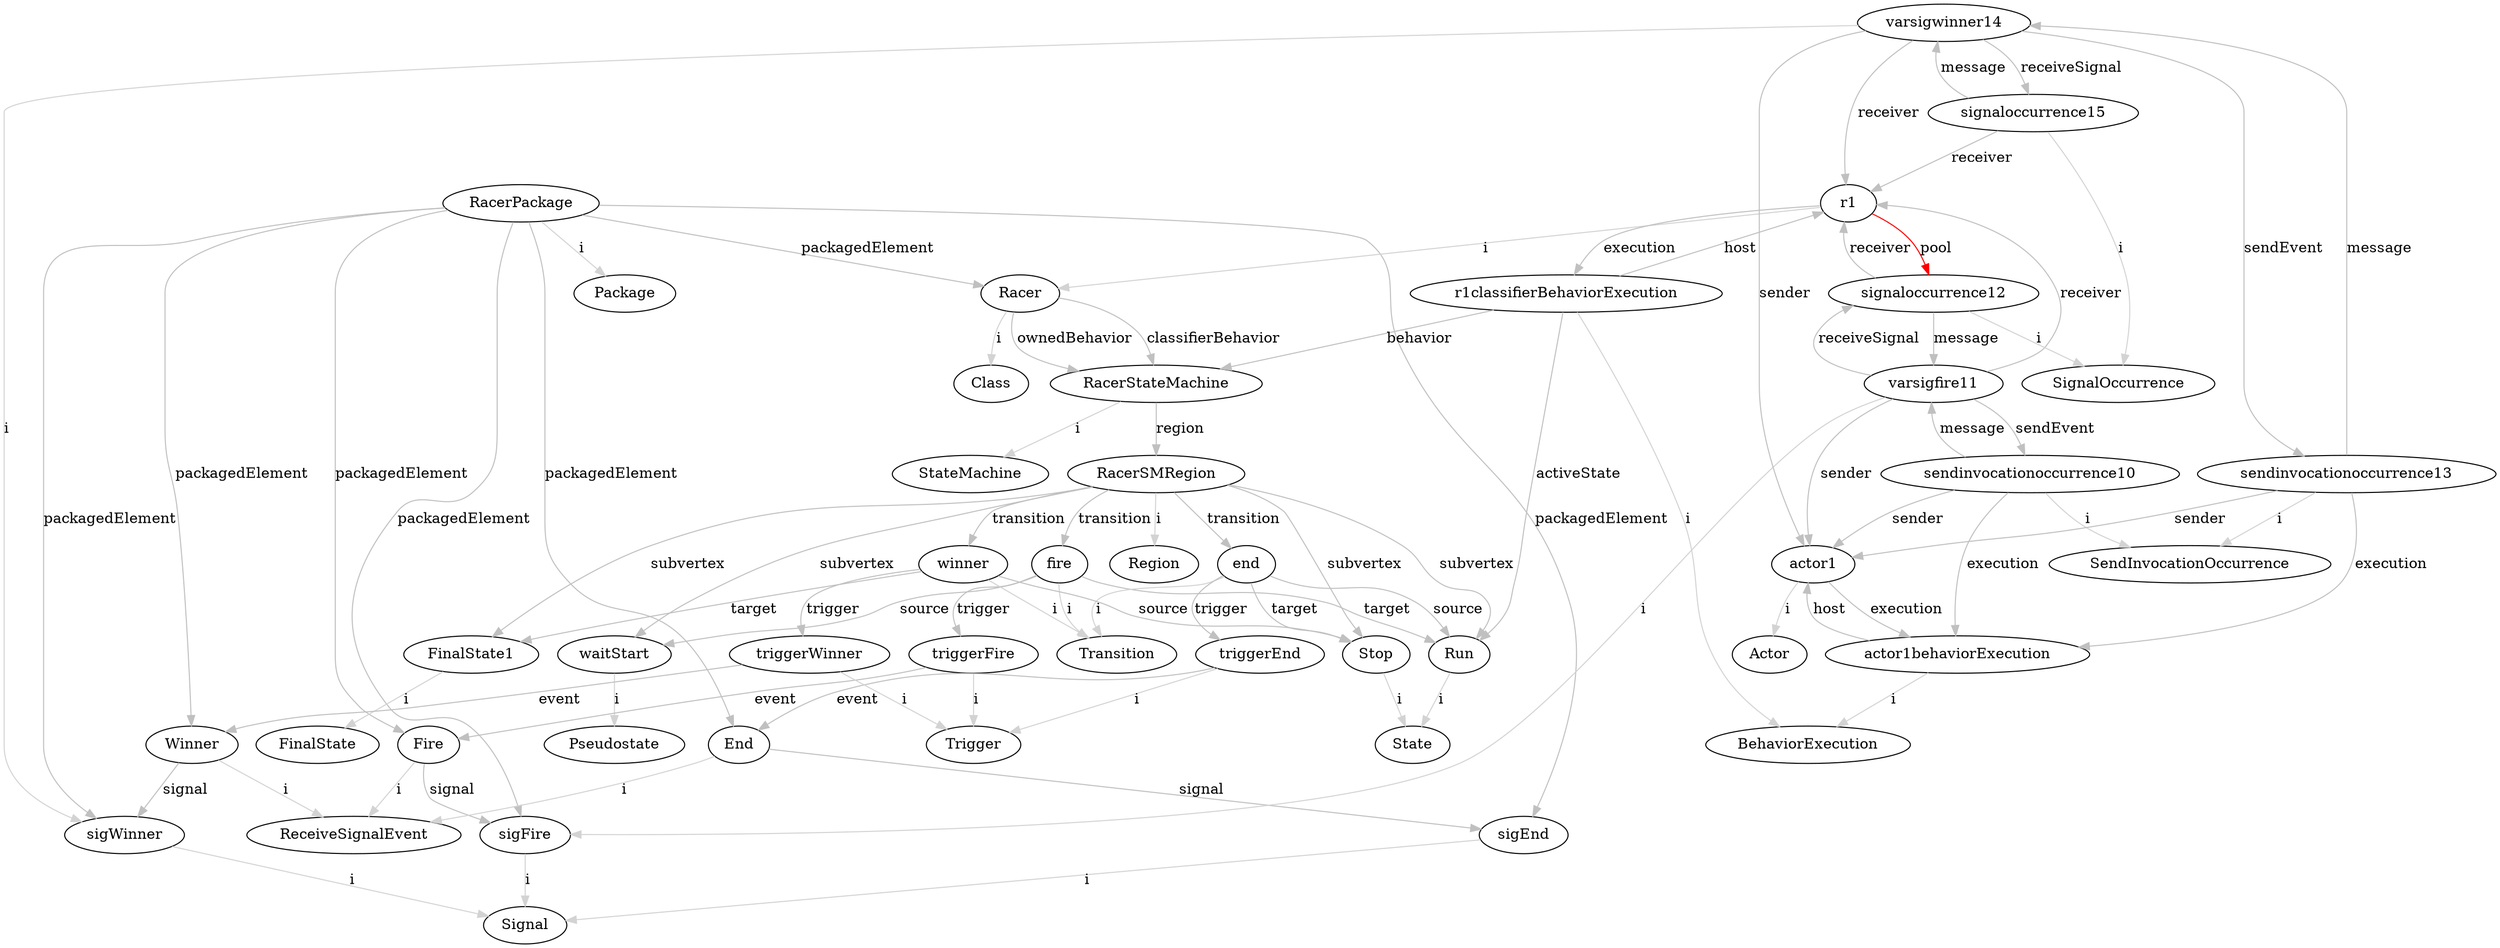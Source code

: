 digraph umlMetamodel {
	"RacerPackage" -> "Package" [label="i", color="lightgrey"]
	"RacerPackage" -> "Racer" [label="packagedElement", color="grey"]
	"Racer" -> "Class" [label="i", color="lightgrey"]
	"Racer" -> "RacerStateMachine" [label="classifierBehavior", color="grey"]
	"Racer" -> "RacerStateMachine" [label="ownedBehavior", color="grey"]
	"RacerStateMachine" -> "StateMachine" [label="i", color="lightgrey"]
	"RacerStateMachine" -> "RacerSMRegion" [label="region", color="grey"]
	"RacerSMRegion" -> "Region" [label="i", color="lightgrey"]
	"RacerSMRegion" -> "waitStart" [label="subvertex", color="grey"]
	"waitStart" -> "Pseudostate" [label="i", color="lightgrey"]
	"RacerSMRegion" -> "Run" [label="subvertex", color="grey"]
	"Run" -> "State" [label="i", color="lightgrey"]
	"RacerSMRegion" -> "Stop" [label="subvertex", color="grey"]
	"Stop" -> "State" [label="i", color="lightgrey"]
	"RacerSMRegion" -> "FinalState1" [label="subvertex", color="grey"]
	"FinalState1" -> "FinalState" [label="i", color="lightgrey"]
	"RacerSMRegion" -> "fire" [label="transition", color="grey"]
	"fire" -> "Transition" [label="i", color="lightgrey"]
	"fire" -> "waitStart" [label="source", color="grey"]
	"fire" -> "Run" [label="target", color="grey"]
	"fire" -> "triggerFire" [label="trigger", color="grey"]
	"triggerFire" -> "Trigger" [label="i", color="lightgrey"]
	"triggerFire" -> "Fire" [label="event", color="grey"]
	"RacerSMRegion" -> "end" [label="transition", color="grey"]
	"end" -> "Transition" [label="i", color="lightgrey"]
	"end" -> "Run" [label="source", color="grey"]
	"end" -> "Stop" [label="target", color="grey"]
	"end" -> "triggerEnd" [label="trigger", color="grey"]
	"triggerEnd" -> "Trigger" [label="i", color="lightgrey"]
	"triggerEnd" -> "End" [label="event", color="grey"]
	"RacerSMRegion" -> "winner" [label="transition", color="grey"]
	"winner" -> "Transition" [label="i", color="lightgrey"]
	"winner" -> "Stop" [label="source", color="grey"]
	"winner" -> "FinalState1" [label="target", color="grey"]
	"winner" -> "triggerWinner" [label="trigger", color="grey"]
	"triggerWinner" -> "Trigger" [label="i", color="lightgrey"]
	"triggerWinner" -> "Winner" [label="event", color="grey"]
	"RacerPackage" -> "sigFire" [label="packagedElement", color="grey"]
	"sigFire" -> "Signal" [label="i", color="lightgrey"]
	"RacerPackage" -> "Fire" [label="packagedElement", color="grey"]
	"Fire" -> "ReceiveSignalEvent" [label="i", color="lightgrey"]
	"Fire" -> "sigFire" [label="signal", color="grey"]
	"RacerPackage" -> "sigEnd" [label="packagedElement", color="grey"]
	"sigEnd" -> "Signal" [label="i", color="lightgrey"]
	"RacerPackage" -> "End" [label="packagedElement", color="grey"]
	"End" -> "ReceiveSignalEvent" [label="i", color="lightgrey"]
	"End" -> "sigEnd" [label="signal", color="grey"]
	"RacerPackage" -> "sigWinner" [label="packagedElement", color="grey"]
	"sigWinner" -> "Signal" [label="i", color="lightgrey"]
	"RacerPackage" -> "Winner" [label="packagedElement", color="grey"]
	"Winner" -> "ReceiveSignalEvent" [label="i", color="lightgrey"]
	"Winner" -> "sigWinner" [label="signal", color="grey"]
	"r1" -> "Racer" [label="i", color="lightgrey"]
	"r1classifierBehaviorExecution" -> "BehaviorExecution" [label="i", color="lightgrey"]
	"r1" -> "r1classifierBehaviorExecution" [label="execution", color="grey"]
	"r1classifierBehaviorExecution" -> "r1" [label="host", color="grey"]
	"r1classifierBehaviorExecution" -> "RacerStateMachine" [label="behavior", color="grey"]
	"r1classifierBehaviorExecution" -> "Run" [label="activeState", color="grey"]
	"actor1" -> "Actor" [label="i", color="lightgrey"]
	"actor1behaviorExecution" -> "BehaviorExecution" [label="i", color="lightgrey"]
	"actor1" -> "actor1behaviorExecution" [label="execution", color="grey"]
	"actor1behaviorExecution" -> "actor1" [label="host", color="grey"]
	"sendinvocationoccurrence10" -> "SendInvocationOccurrence" [label="i", color="lightgrey"]
	"sendinvocationoccurrence10" -> "varsigfire11" [label="message", color="grey"]
	"varsigfire11" -> "sendinvocationoccurrence10" [label="sendEvent", color="grey"]
	"varsigfire11" -> "signaloccurrence12" [label="receiveSignal", color="grey"]
	"signaloccurrence12" -> "varsigfire11" [label="message", color="grey"]
	"signaloccurrence12" -> "SignalOccurrence" [label="i", color="lightgrey"]
	"varsigfire11" -> "sigFire" [label="i", color="lightgrey"]
	"signaloccurrence12" -> "r1" [label="receiver", color="grey"]
	"varsigfire11" -> "actor1" [label="sender", color="grey"]
	"sendinvocationoccurrence10" -> "actor1" [label="sender", color="grey"]
	"varsigfire11" -> "r1" [label="receiver", color="grey"]
	"sendinvocationoccurrence10" -> "actor1behaviorExecution" [label="execution", color="grey"]
	"sendinvocationoccurrence13" -> "SendInvocationOccurrence" [label="i", color="lightgrey"]
	"sendinvocationoccurrence13" -> "varsigwinner14" [label="message", color="grey"]
	"varsigwinner14" -> "sendinvocationoccurrence13" [label="sendEvent", color="grey"]
	"varsigwinner14" -> "signaloccurrence15" [label="receiveSignal", color="grey"]
	"signaloccurrence15" -> "varsigwinner14" [label="message", color="grey"]
	"signaloccurrence15" -> "SignalOccurrence" [label="i", color="lightgrey"]
	"varsigwinner14" -> "sigWinner" [label="i", color="lightgrey"]
	"signaloccurrence15" -> "r1" [label="receiver", color="grey"]
	"varsigwinner14" -> "actor1" [label="sender", color="grey"]
	"sendinvocationoccurrence13" -> "actor1" [label="sender", color="grey"]
	"varsigwinner14" -> "r1" [label="receiver", color="grey"]
	"sendinvocationoccurrence13" -> "actor1behaviorExecution" [label="execution", color="grey"]
	"r1" -> "signaloccurrence12" [label="pool", color="red"]
}

